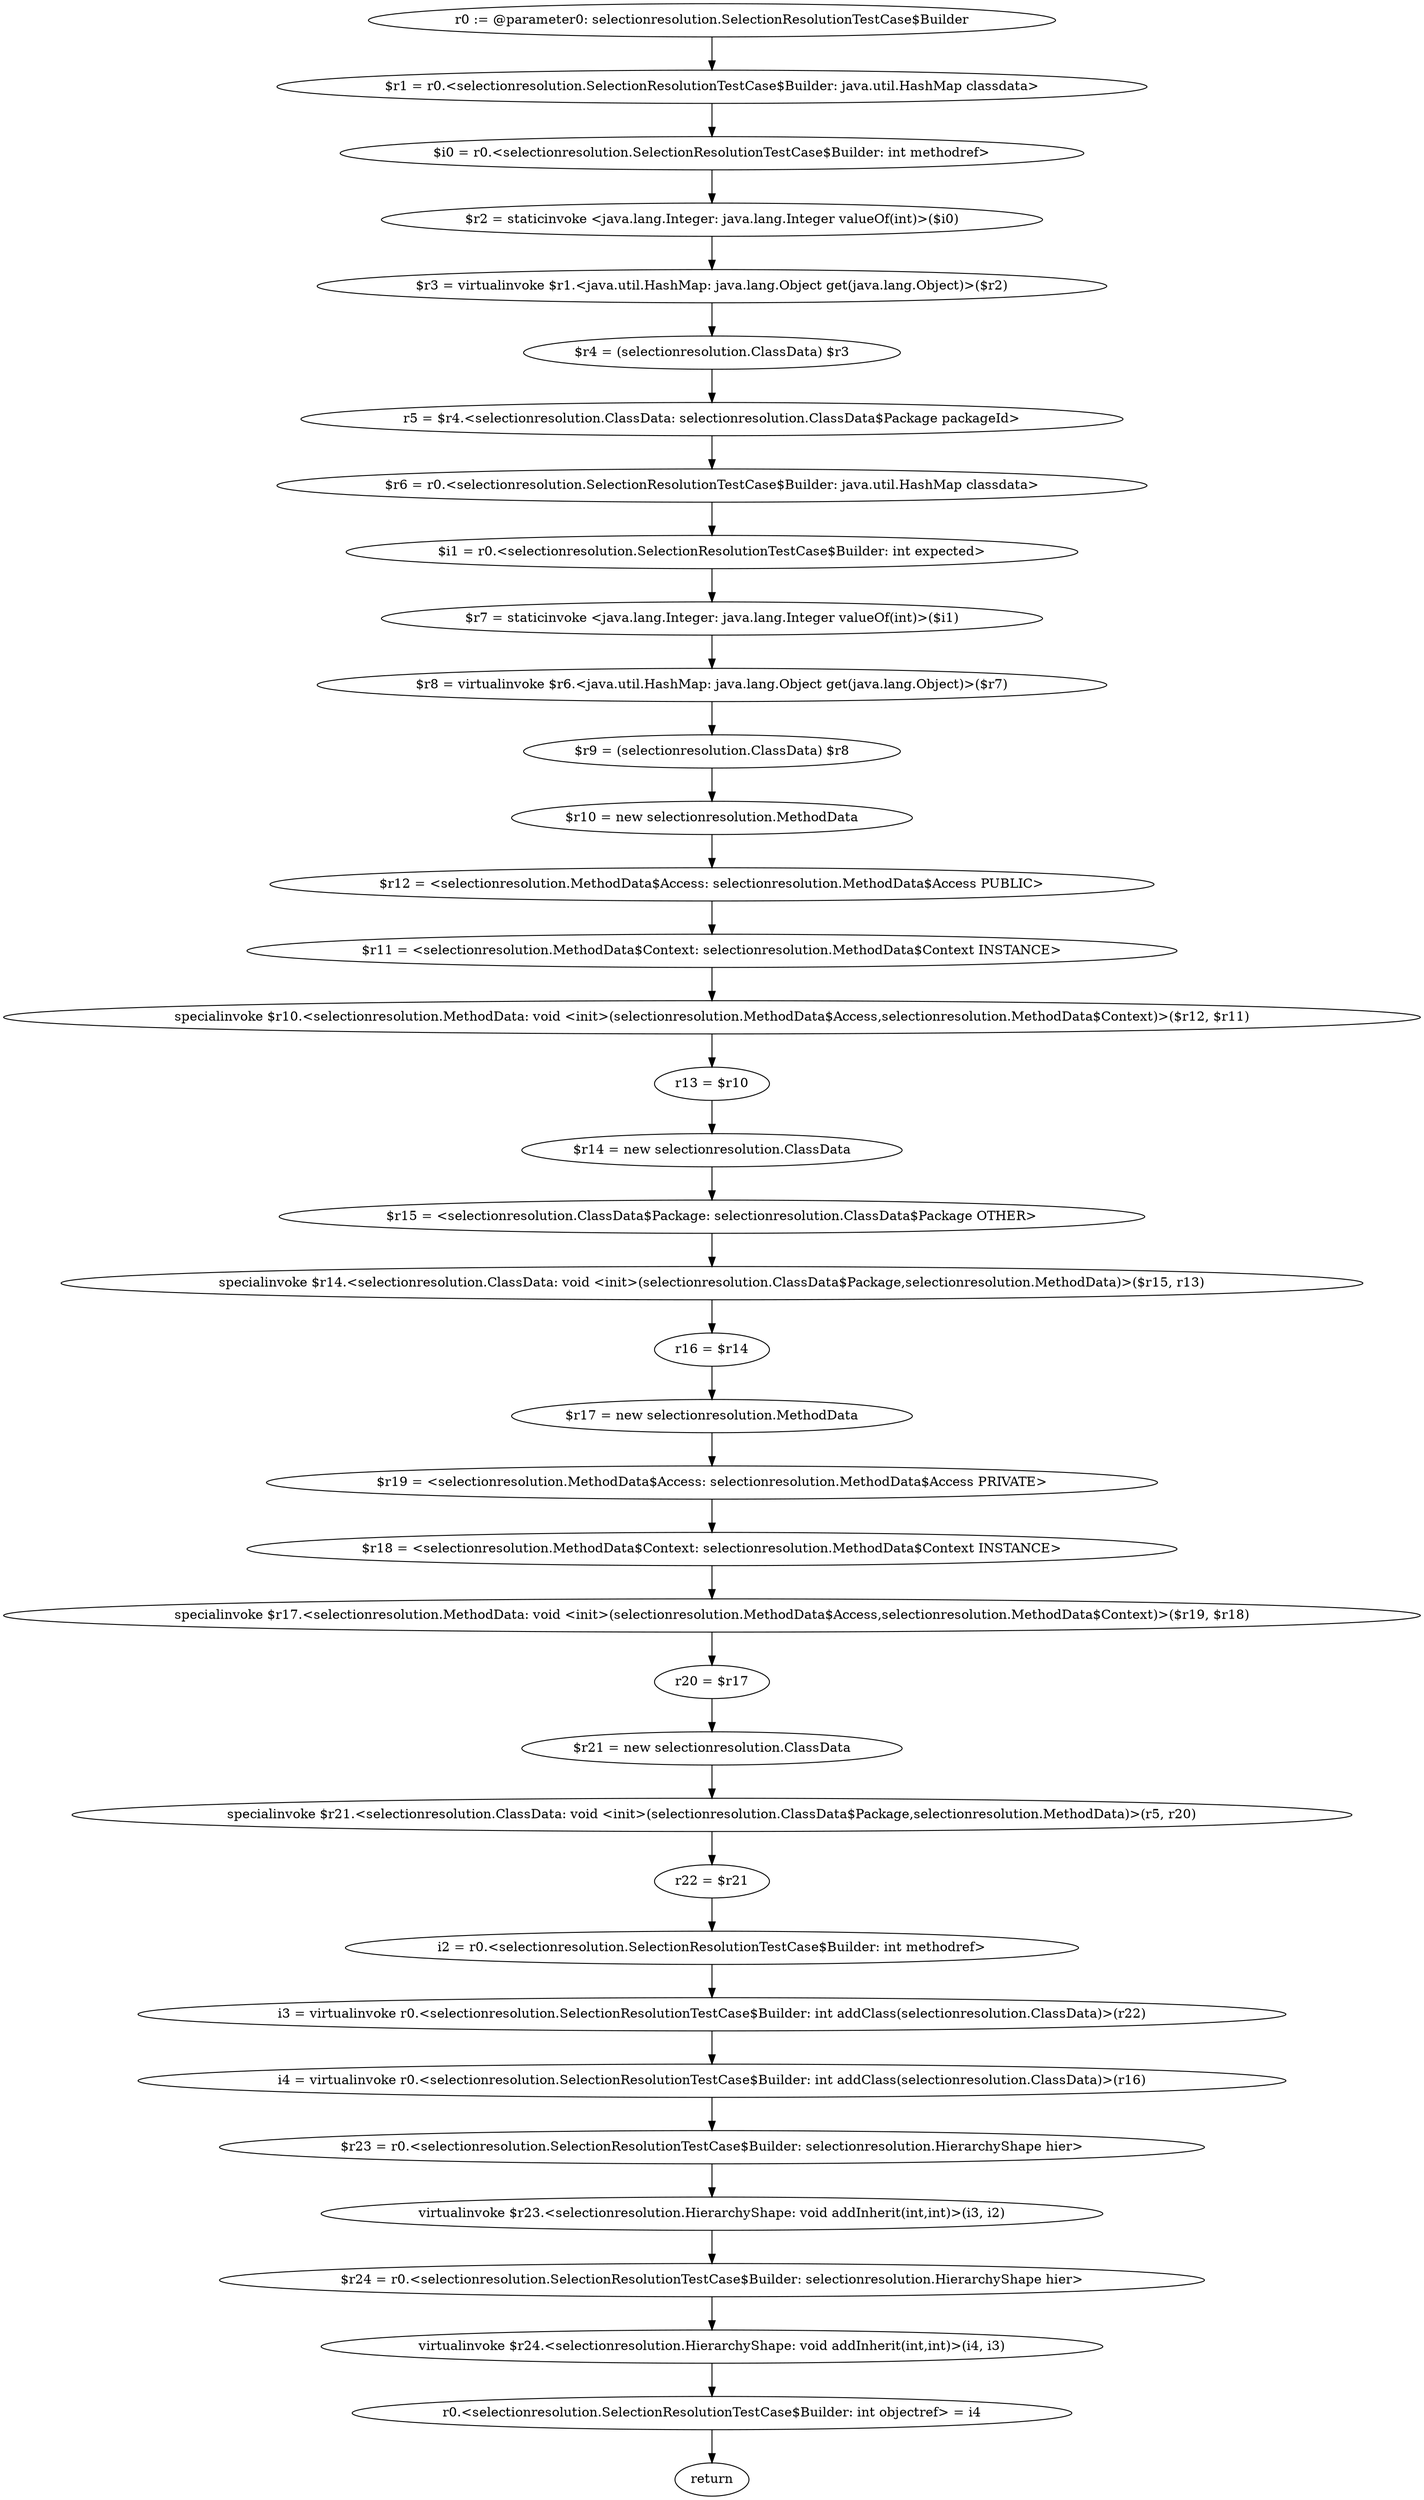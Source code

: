 digraph "unitGraph" {
    "r0 := @parameter0: selectionresolution.SelectionResolutionTestCase$Builder"
    "$r1 = r0.<selectionresolution.SelectionResolutionTestCase$Builder: java.util.HashMap classdata>"
    "$i0 = r0.<selectionresolution.SelectionResolutionTestCase$Builder: int methodref>"
    "$r2 = staticinvoke <java.lang.Integer: java.lang.Integer valueOf(int)>($i0)"
    "$r3 = virtualinvoke $r1.<java.util.HashMap: java.lang.Object get(java.lang.Object)>($r2)"
    "$r4 = (selectionresolution.ClassData) $r3"
    "r5 = $r4.<selectionresolution.ClassData: selectionresolution.ClassData$Package packageId>"
    "$r6 = r0.<selectionresolution.SelectionResolutionTestCase$Builder: java.util.HashMap classdata>"
    "$i1 = r0.<selectionresolution.SelectionResolutionTestCase$Builder: int expected>"
    "$r7 = staticinvoke <java.lang.Integer: java.lang.Integer valueOf(int)>($i1)"
    "$r8 = virtualinvoke $r6.<java.util.HashMap: java.lang.Object get(java.lang.Object)>($r7)"
    "$r9 = (selectionresolution.ClassData) $r8"
    "$r10 = new selectionresolution.MethodData"
    "$r12 = <selectionresolution.MethodData$Access: selectionresolution.MethodData$Access PUBLIC>"
    "$r11 = <selectionresolution.MethodData$Context: selectionresolution.MethodData$Context INSTANCE>"
    "specialinvoke $r10.<selectionresolution.MethodData: void <init>(selectionresolution.MethodData$Access,selectionresolution.MethodData$Context)>($r12, $r11)"
    "r13 = $r10"
    "$r14 = new selectionresolution.ClassData"
    "$r15 = <selectionresolution.ClassData$Package: selectionresolution.ClassData$Package OTHER>"
    "specialinvoke $r14.<selectionresolution.ClassData: void <init>(selectionresolution.ClassData$Package,selectionresolution.MethodData)>($r15, r13)"
    "r16 = $r14"
    "$r17 = new selectionresolution.MethodData"
    "$r19 = <selectionresolution.MethodData$Access: selectionresolution.MethodData$Access PRIVATE>"
    "$r18 = <selectionresolution.MethodData$Context: selectionresolution.MethodData$Context INSTANCE>"
    "specialinvoke $r17.<selectionresolution.MethodData: void <init>(selectionresolution.MethodData$Access,selectionresolution.MethodData$Context)>($r19, $r18)"
    "r20 = $r17"
    "$r21 = new selectionresolution.ClassData"
    "specialinvoke $r21.<selectionresolution.ClassData: void <init>(selectionresolution.ClassData$Package,selectionresolution.MethodData)>(r5, r20)"
    "r22 = $r21"
    "i2 = r0.<selectionresolution.SelectionResolutionTestCase$Builder: int methodref>"
    "i3 = virtualinvoke r0.<selectionresolution.SelectionResolutionTestCase$Builder: int addClass(selectionresolution.ClassData)>(r22)"
    "i4 = virtualinvoke r0.<selectionresolution.SelectionResolutionTestCase$Builder: int addClass(selectionresolution.ClassData)>(r16)"
    "$r23 = r0.<selectionresolution.SelectionResolutionTestCase$Builder: selectionresolution.HierarchyShape hier>"
    "virtualinvoke $r23.<selectionresolution.HierarchyShape: void addInherit(int,int)>(i3, i2)"
    "$r24 = r0.<selectionresolution.SelectionResolutionTestCase$Builder: selectionresolution.HierarchyShape hier>"
    "virtualinvoke $r24.<selectionresolution.HierarchyShape: void addInherit(int,int)>(i4, i3)"
    "r0.<selectionresolution.SelectionResolutionTestCase$Builder: int objectref> = i4"
    "return"
    "r0 := @parameter0: selectionresolution.SelectionResolutionTestCase$Builder"->"$r1 = r0.<selectionresolution.SelectionResolutionTestCase$Builder: java.util.HashMap classdata>";
    "$r1 = r0.<selectionresolution.SelectionResolutionTestCase$Builder: java.util.HashMap classdata>"->"$i0 = r0.<selectionresolution.SelectionResolutionTestCase$Builder: int methodref>";
    "$i0 = r0.<selectionresolution.SelectionResolutionTestCase$Builder: int methodref>"->"$r2 = staticinvoke <java.lang.Integer: java.lang.Integer valueOf(int)>($i0)";
    "$r2 = staticinvoke <java.lang.Integer: java.lang.Integer valueOf(int)>($i0)"->"$r3 = virtualinvoke $r1.<java.util.HashMap: java.lang.Object get(java.lang.Object)>($r2)";
    "$r3 = virtualinvoke $r1.<java.util.HashMap: java.lang.Object get(java.lang.Object)>($r2)"->"$r4 = (selectionresolution.ClassData) $r3";
    "$r4 = (selectionresolution.ClassData) $r3"->"r5 = $r4.<selectionresolution.ClassData: selectionresolution.ClassData$Package packageId>";
    "r5 = $r4.<selectionresolution.ClassData: selectionresolution.ClassData$Package packageId>"->"$r6 = r0.<selectionresolution.SelectionResolutionTestCase$Builder: java.util.HashMap classdata>";
    "$r6 = r0.<selectionresolution.SelectionResolutionTestCase$Builder: java.util.HashMap classdata>"->"$i1 = r0.<selectionresolution.SelectionResolutionTestCase$Builder: int expected>";
    "$i1 = r0.<selectionresolution.SelectionResolutionTestCase$Builder: int expected>"->"$r7 = staticinvoke <java.lang.Integer: java.lang.Integer valueOf(int)>($i1)";
    "$r7 = staticinvoke <java.lang.Integer: java.lang.Integer valueOf(int)>($i1)"->"$r8 = virtualinvoke $r6.<java.util.HashMap: java.lang.Object get(java.lang.Object)>($r7)";
    "$r8 = virtualinvoke $r6.<java.util.HashMap: java.lang.Object get(java.lang.Object)>($r7)"->"$r9 = (selectionresolution.ClassData) $r8";
    "$r9 = (selectionresolution.ClassData) $r8"->"$r10 = new selectionresolution.MethodData";
    "$r10 = new selectionresolution.MethodData"->"$r12 = <selectionresolution.MethodData$Access: selectionresolution.MethodData$Access PUBLIC>";
    "$r12 = <selectionresolution.MethodData$Access: selectionresolution.MethodData$Access PUBLIC>"->"$r11 = <selectionresolution.MethodData$Context: selectionresolution.MethodData$Context INSTANCE>";
    "$r11 = <selectionresolution.MethodData$Context: selectionresolution.MethodData$Context INSTANCE>"->"specialinvoke $r10.<selectionresolution.MethodData: void <init>(selectionresolution.MethodData$Access,selectionresolution.MethodData$Context)>($r12, $r11)";
    "specialinvoke $r10.<selectionresolution.MethodData: void <init>(selectionresolution.MethodData$Access,selectionresolution.MethodData$Context)>($r12, $r11)"->"r13 = $r10";
    "r13 = $r10"->"$r14 = new selectionresolution.ClassData";
    "$r14 = new selectionresolution.ClassData"->"$r15 = <selectionresolution.ClassData$Package: selectionresolution.ClassData$Package OTHER>";
    "$r15 = <selectionresolution.ClassData$Package: selectionresolution.ClassData$Package OTHER>"->"specialinvoke $r14.<selectionresolution.ClassData: void <init>(selectionresolution.ClassData$Package,selectionresolution.MethodData)>($r15, r13)";
    "specialinvoke $r14.<selectionresolution.ClassData: void <init>(selectionresolution.ClassData$Package,selectionresolution.MethodData)>($r15, r13)"->"r16 = $r14";
    "r16 = $r14"->"$r17 = new selectionresolution.MethodData";
    "$r17 = new selectionresolution.MethodData"->"$r19 = <selectionresolution.MethodData$Access: selectionresolution.MethodData$Access PRIVATE>";
    "$r19 = <selectionresolution.MethodData$Access: selectionresolution.MethodData$Access PRIVATE>"->"$r18 = <selectionresolution.MethodData$Context: selectionresolution.MethodData$Context INSTANCE>";
    "$r18 = <selectionresolution.MethodData$Context: selectionresolution.MethodData$Context INSTANCE>"->"specialinvoke $r17.<selectionresolution.MethodData: void <init>(selectionresolution.MethodData$Access,selectionresolution.MethodData$Context)>($r19, $r18)";
    "specialinvoke $r17.<selectionresolution.MethodData: void <init>(selectionresolution.MethodData$Access,selectionresolution.MethodData$Context)>($r19, $r18)"->"r20 = $r17";
    "r20 = $r17"->"$r21 = new selectionresolution.ClassData";
    "$r21 = new selectionresolution.ClassData"->"specialinvoke $r21.<selectionresolution.ClassData: void <init>(selectionresolution.ClassData$Package,selectionresolution.MethodData)>(r5, r20)";
    "specialinvoke $r21.<selectionresolution.ClassData: void <init>(selectionresolution.ClassData$Package,selectionresolution.MethodData)>(r5, r20)"->"r22 = $r21";
    "r22 = $r21"->"i2 = r0.<selectionresolution.SelectionResolutionTestCase$Builder: int methodref>";
    "i2 = r0.<selectionresolution.SelectionResolutionTestCase$Builder: int methodref>"->"i3 = virtualinvoke r0.<selectionresolution.SelectionResolutionTestCase$Builder: int addClass(selectionresolution.ClassData)>(r22)";
    "i3 = virtualinvoke r0.<selectionresolution.SelectionResolutionTestCase$Builder: int addClass(selectionresolution.ClassData)>(r22)"->"i4 = virtualinvoke r0.<selectionresolution.SelectionResolutionTestCase$Builder: int addClass(selectionresolution.ClassData)>(r16)";
    "i4 = virtualinvoke r0.<selectionresolution.SelectionResolutionTestCase$Builder: int addClass(selectionresolution.ClassData)>(r16)"->"$r23 = r0.<selectionresolution.SelectionResolutionTestCase$Builder: selectionresolution.HierarchyShape hier>";
    "$r23 = r0.<selectionresolution.SelectionResolutionTestCase$Builder: selectionresolution.HierarchyShape hier>"->"virtualinvoke $r23.<selectionresolution.HierarchyShape: void addInherit(int,int)>(i3, i2)";
    "virtualinvoke $r23.<selectionresolution.HierarchyShape: void addInherit(int,int)>(i3, i2)"->"$r24 = r0.<selectionresolution.SelectionResolutionTestCase$Builder: selectionresolution.HierarchyShape hier>";
    "$r24 = r0.<selectionresolution.SelectionResolutionTestCase$Builder: selectionresolution.HierarchyShape hier>"->"virtualinvoke $r24.<selectionresolution.HierarchyShape: void addInherit(int,int)>(i4, i3)";
    "virtualinvoke $r24.<selectionresolution.HierarchyShape: void addInherit(int,int)>(i4, i3)"->"r0.<selectionresolution.SelectionResolutionTestCase$Builder: int objectref> = i4";
    "r0.<selectionresolution.SelectionResolutionTestCase$Builder: int objectref> = i4"->"return";
}
